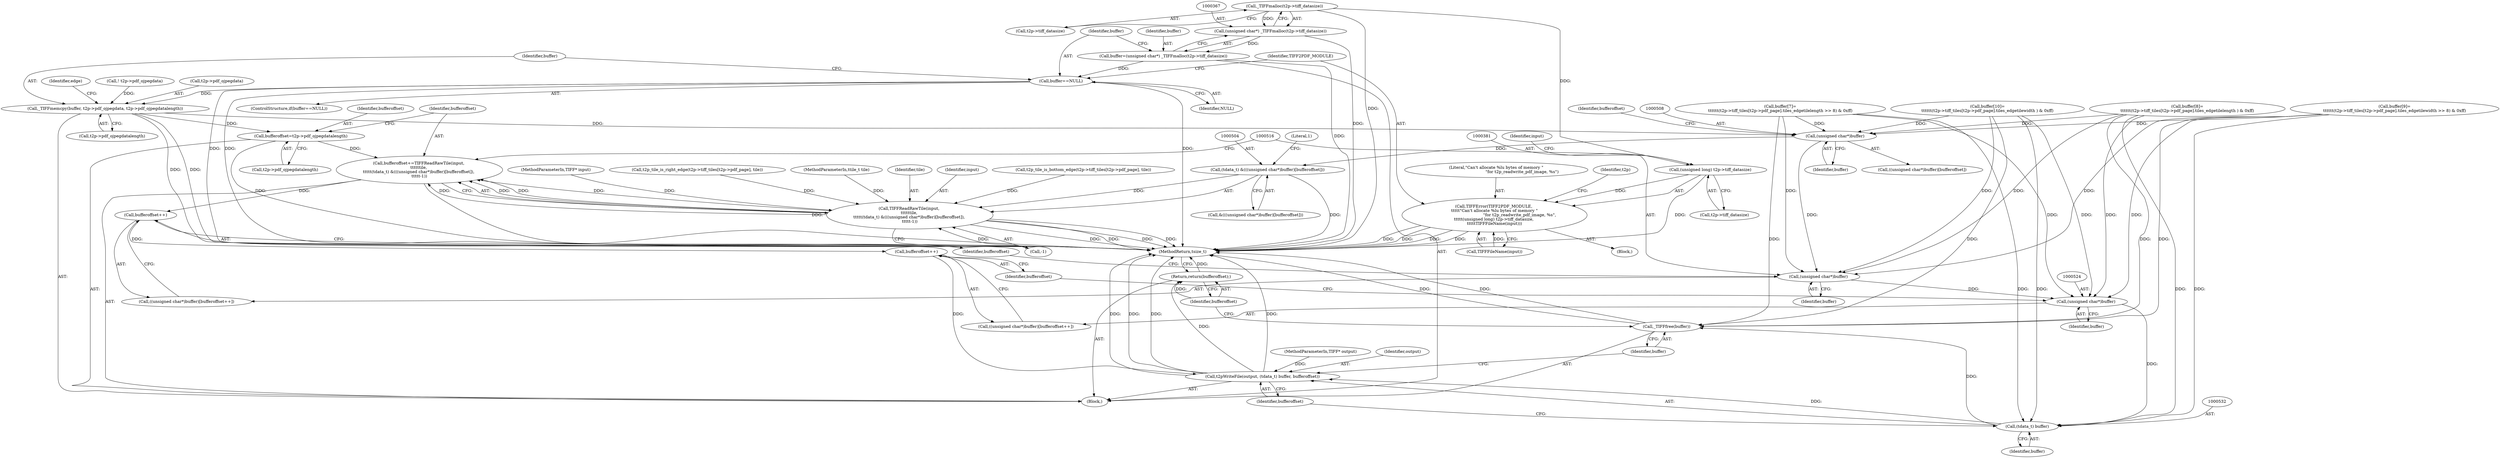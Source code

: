 digraph "0_libtiff_c7153361a4041260719b340f73f2f76@API" {
"1000368" [label="(Call,_TIFFmalloc(t2p->tiff_datasize))"];
"1000366" [label="(Call,(unsigned char*) _TIFFmalloc(t2p->tiff_datasize))"];
"1000364" [label="(Call,buffer=(unsigned char*) _TIFFmalloc(t2p->tiff_datasize))"];
"1000373" [label="(Call,buffer==NULL)"];
"1000394" [label="(Call,_TIFFmemcpy(buffer, t2p->pdf_ojpegdata, t2p->pdf_ojpegdatalength))"];
"1000493" [label="(Call,bufferoffset=t2p->pdf_ojpegdatalength)"];
"1000498" [label="(Call,bufferoffset+=TIFFReadRawTile(input, \n\t\t\t\t\ttile, \n\t\t\t\t\t(tdata_t) &(((unsigned char*)buffer)[bufferoffset]), \n\t\t\t\t\t-1))"];
"1000518" [label="(Call,bufferoffset++)"];
"1000526" [label="(Call,bufferoffset++)"];
"1000529" [label="(Call,t2pWriteFile(output, (tdata_t) buffer, bufferoffset))"];
"1000537" [label="(Return,return(bufferoffset);)"];
"1000507" [label="(Call,(unsigned char*)buffer)"];
"1000503" [label="(Call,(tdata_t) &(((unsigned char*)buffer)[bufferoffset]))"];
"1000500" [label="(Call,TIFFReadRawTile(input, \n\t\t\t\t\ttile, \n\t\t\t\t\t(tdata_t) &(((unsigned char*)buffer)[bufferoffset]), \n\t\t\t\t\t-1))"];
"1000515" [label="(Call,(unsigned char*)buffer)"];
"1000523" [label="(Call,(unsigned char*)buffer)"];
"1000531" [label="(Call,(tdata_t) buffer)"];
"1000535" [label="(Call,_TIFFfree(buffer))"];
"1000380" [label="(Call,(unsigned long) t2p->tiff_datasize)"];
"1000377" [label="(Call,TIFFError(TIFF2PDF_MODULE, \n\t\t\t\t\t\"Can't allocate %lu bytes of memory \"\n                                        \"for t2p_readwrite_pdf_image, %s\", \n\t\t\t\t\t(unsigned long) t2p->tiff_datasize, \n\t\t\t\t\tTIFFFileName(input)))"];
"1000527" [label="(Identifier,bufferoffset)"];
"1000369" [label="(Call,t2p->tiff_datasize)"];
"1000536" [label="(Identifier,buffer)"];
"1000503" [label="(Call,(tdata_t) &(((unsigned char*)buffer)[bufferoffset]))"];
"1000418" [label="(Call,buffer[7]=\n\t\t\t\t\t\t(t2p->tiff_tiles[t2p->pdf_page].tiles_edgetilelength >> 8) & 0xff)"];
"1000451" [label="(Call,t2p_tile_is_right_edge(t2p->tiff_tiles[t2p->pdf_page], tile))"];
"1000112" [label="(MethodParameterIn,ttile_t tile)"];
"1000494" [label="(Identifier,bufferoffset)"];
"1000366" [label="(Call,(unsigned char*) _TIFFmalloc(t2p->tiff_datasize))"];
"1000374" [label="(Identifier,buffer)"];
"1000404" [label="(Identifier,edge)"];
"1001530" [label="(MethodReturn,tsize_t)"];
"1000531" [label="(Call,(tdata_t) buffer)"];
"1000518" [label="(Call,bufferoffset++)"];
"1000533" [label="(Identifier,buffer)"];
"1000511" [label="(Call,-1)"];
"1000493" [label="(Call,bufferoffset=t2p->pdf_ojpegdatalength)"];
"1000519" [label="(Identifier,bufferoffset)"];
"1000538" [label="(Identifier,bufferoffset)"];
"1000365" [label="(Identifier,buffer)"];
"1000523" [label="(Call,(unsigned char*)buffer)"];
"1000376" [label="(Block,)"];
"1000394" [label="(Call,_TIFFmemcpy(buffer, t2p->pdf_ojpegdata, t2p->pdf_ojpegdatalength))"];
"1000389" [label="(Identifier,t2p)"];
"1000502" [label="(Identifier,tile)"];
"1000498" [label="(Call,bufferoffset+=TIFFReadRawTile(input, \n\t\t\t\t\ttile, \n\t\t\t\t\t(tdata_t) &(((unsigned char*)buffer)[bufferoffset]), \n\t\t\t\t\t-1))"];
"1000379" [label="(Literal,\"Can't allocate %lu bytes of memory \"\n                                        \"for t2p_readwrite_pdf_image, %s\")"];
"1000368" [label="(Call,_TIFFmalloc(t2p->tiff_datasize))"];
"1000500" [label="(Call,TIFFReadRawTile(input, \n\t\t\t\t\ttile, \n\t\t\t\t\t(tdata_t) &(((unsigned char*)buffer)[bufferoffset]), \n\t\t\t\t\t-1))"];
"1000382" [label="(Call,t2p->tiff_datasize)"];
"1000435" [label="(Call,buffer[8]=\n\t\t\t\t\t\t(t2p->tiff_tiles[t2p->pdf_page].tiles_edgetilelength ) & 0xff)"];
"1000522" [label="(Call,((unsigned char*)buffer)[bufferoffset++])"];
"1000375" [label="(Identifier,NULL)"];
"1000495" [label="(Call,t2p->pdf_ojpegdatalength)"];
"1000537" [label="(Return,return(bufferoffset);)"];
"1000478" [label="(Call,buffer[10]=\n\t\t\t\t\t\t(t2p->tiff_tiles[t2p->pdf_page].tiles_edgetilewidth ) & 0xff)"];
"1000510" [label="(Identifier,bufferoffset)"];
"1000378" [label="(Identifier,TIFF2PDF_MODULE)"];
"1000395" [label="(Identifier,buffer)"];
"1000372" [label="(ControlStructure,if(buffer==NULL))"];
"1000515" [label="(Call,(unsigned char*)buffer)"];
"1000505" [label="(Call,&(((unsigned char*)buffer)[bufferoffset]))"];
"1000501" [label="(Identifier,input)"];
"1000380" [label="(Call,(unsigned long) t2p->tiff_datasize)"];
"1000110" [label="(MethodParameterIn,TIFF* input)"];
"1000111" [label="(MethodParameterIn,TIFF* output)"];
"1000364" [label="(Call,buffer=(unsigned char*) _TIFFmalloc(t2p->tiff_datasize))"];
"1000509" [label="(Identifier,buffer)"];
"1000385" [label="(Call,TIFFFileName(input))"];
"1000386" [label="(Identifier,input)"];
"1000525" [label="(Identifier,buffer)"];
"1000345" [label="(Block,)"];
"1000506" [label="(Call,((unsigned char*)buffer)[bufferoffset])"];
"1000512" [label="(Literal,1)"];
"1000461" [label="(Call,buffer[9]=\n\t\t\t\t\t\t(t2p->tiff_tiles[t2p->pdf_page].tiles_edgetilewidth >> 8) & 0xff)"];
"1000185" [label="(Call,t2p_tile_is_bottom_edge(t2p->tiff_tiles[t2p->pdf_page], tile))"];
"1000534" [label="(Identifier,bufferoffset)"];
"1000507" [label="(Call,(unsigned char*)buffer)"];
"1000499" [label="(Identifier,bufferoffset)"];
"1000399" [label="(Call,t2p->pdf_ojpegdatalength)"];
"1000347" [label="(Call,! t2p->pdf_ojpegdata)"];
"1000530" [label="(Identifier,output)"];
"1000517" [label="(Identifier,buffer)"];
"1000535" [label="(Call,_TIFFfree(buffer))"];
"1000526" [label="(Call,bufferoffset++)"];
"1000373" [label="(Call,buffer==NULL)"];
"1000514" [label="(Call,((unsigned char*)buffer)[bufferoffset++])"];
"1000529" [label="(Call,t2pWriteFile(output, (tdata_t) buffer, bufferoffset))"];
"1000396" [label="(Call,t2p->pdf_ojpegdata)"];
"1000377" [label="(Call,TIFFError(TIFF2PDF_MODULE, \n\t\t\t\t\t\"Can't allocate %lu bytes of memory \"\n                                        \"for t2p_readwrite_pdf_image, %s\", \n\t\t\t\t\t(unsigned long) t2p->tiff_datasize, \n\t\t\t\t\tTIFFFileName(input)))"];
"1000368" -> "1000366"  [label="AST: "];
"1000368" -> "1000369"  [label="CFG: "];
"1000369" -> "1000368"  [label="AST: "];
"1000366" -> "1000368"  [label="CFG: "];
"1000368" -> "1001530"  [label="DDG: "];
"1000368" -> "1000366"  [label="DDG: "];
"1000368" -> "1000380"  [label="DDG: "];
"1000366" -> "1000364"  [label="AST: "];
"1000367" -> "1000366"  [label="AST: "];
"1000364" -> "1000366"  [label="CFG: "];
"1000366" -> "1001530"  [label="DDG: "];
"1000366" -> "1000364"  [label="DDG: "];
"1000364" -> "1000345"  [label="AST: "];
"1000365" -> "1000364"  [label="AST: "];
"1000374" -> "1000364"  [label="CFG: "];
"1000364" -> "1001530"  [label="DDG: "];
"1000364" -> "1000373"  [label="DDG: "];
"1000373" -> "1000372"  [label="AST: "];
"1000373" -> "1000375"  [label="CFG: "];
"1000374" -> "1000373"  [label="AST: "];
"1000375" -> "1000373"  [label="AST: "];
"1000378" -> "1000373"  [label="CFG: "];
"1000395" -> "1000373"  [label="CFG: "];
"1000373" -> "1001530"  [label="DDG: "];
"1000373" -> "1001530"  [label="DDG: "];
"1000373" -> "1001530"  [label="DDG: "];
"1000373" -> "1000394"  [label="DDG: "];
"1000394" -> "1000345"  [label="AST: "];
"1000394" -> "1000399"  [label="CFG: "];
"1000395" -> "1000394"  [label="AST: "];
"1000396" -> "1000394"  [label="AST: "];
"1000399" -> "1000394"  [label="AST: "];
"1000404" -> "1000394"  [label="CFG: "];
"1000394" -> "1001530"  [label="DDG: "];
"1000394" -> "1001530"  [label="DDG: "];
"1000347" -> "1000394"  [label="DDG: "];
"1000394" -> "1000493"  [label="DDG: "];
"1000394" -> "1000507"  [label="DDG: "];
"1000493" -> "1000345"  [label="AST: "];
"1000493" -> "1000495"  [label="CFG: "];
"1000494" -> "1000493"  [label="AST: "];
"1000495" -> "1000493"  [label="AST: "];
"1000499" -> "1000493"  [label="CFG: "];
"1000493" -> "1001530"  [label="DDG: "];
"1000493" -> "1000498"  [label="DDG: "];
"1000498" -> "1000345"  [label="AST: "];
"1000498" -> "1000500"  [label="CFG: "];
"1000499" -> "1000498"  [label="AST: "];
"1000500" -> "1000498"  [label="AST: "];
"1000516" -> "1000498"  [label="CFG: "];
"1000498" -> "1001530"  [label="DDG: "];
"1000500" -> "1000498"  [label="DDG: "];
"1000500" -> "1000498"  [label="DDG: "];
"1000500" -> "1000498"  [label="DDG: "];
"1000500" -> "1000498"  [label="DDG: "];
"1000498" -> "1000518"  [label="DDG: "];
"1000518" -> "1000514"  [label="AST: "];
"1000518" -> "1000519"  [label="CFG: "];
"1000519" -> "1000518"  [label="AST: "];
"1000514" -> "1000518"  [label="CFG: "];
"1000518" -> "1000526"  [label="DDG: "];
"1000526" -> "1000522"  [label="AST: "];
"1000526" -> "1000527"  [label="CFG: "];
"1000527" -> "1000526"  [label="AST: "];
"1000522" -> "1000526"  [label="CFG: "];
"1000526" -> "1000529"  [label="DDG: "];
"1000529" -> "1000345"  [label="AST: "];
"1000529" -> "1000534"  [label="CFG: "];
"1000530" -> "1000529"  [label="AST: "];
"1000531" -> "1000529"  [label="AST: "];
"1000534" -> "1000529"  [label="AST: "];
"1000536" -> "1000529"  [label="CFG: "];
"1000529" -> "1001530"  [label="DDG: "];
"1000529" -> "1001530"  [label="DDG: "];
"1000529" -> "1001530"  [label="DDG: "];
"1000529" -> "1001530"  [label="DDG: "];
"1000111" -> "1000529"  [label="DDG: "];
"1000531" -> "1000529"  [label="DDG: "];
"1000529" -> "1000537"  [label="DDG: "];
"1000537" -> "1000345"  [label="AST: "];
"1000537" -> "1000538"  [label="CFG: "];
"1000538" -> "1000537"  [label="AST: "];
"1001530" -> "1000537"  [label="CFG: "];
"1000537" -> "1001530"  [label="DDG: "];
"1000538" -> "1000537"  [label="DDG: "];
"1000507" -> "1000506"  [label="AST: "];
"1000507" -> "1000509"  [label="CFG: "];
"1000508" -> "1000507"  [label="AST: "];
"1000509" -> "1000507"  [label="AST: "];
"1000510" -> "1000507"  [label="CFG: "];
"1000507" -> "1000503"  [label="DDG: "];
"1000435" -> "1000507"  [label="DDG: "];
"1000478" -> "1000507"  [label="DDG: "];
"1000461" -> "1000507"  [label="DDG: "];
"1000418" -> "1000507"  [label="DDG: "];
"1000507" -> "1000515"  [label="DDG: "];
"1000503" -> "1000500"  [label="AST: "];
"1000503" -> "1000505"  [label="CFG: "];
"1000504" -> "1000503"  [label="AST: "];
"1000505" -> "1000503"  [label="AST: "];
"1000512" -> "1000503"  [label="CFG: "];
"1000503" -> "1001530"  [label="DDG: "];
"1000503" -> "1000500"  [label="DDG: "];
"1000500" -> "1000511"  [label="CFG: "];
"1000501" -> "1000500"  [label="AST: "];
"1000502" -> "1000500"  [label="AST: "];
"1000511" -> "1000500"  [label="AST: "];
"1000500" -> "1001530"  [label="DDG: "];
"1000500" -> "1001530"  [label="DDG: "];
"1000500" -> "1001530"  [label="DDG: "];
"1000500" -> "1001530"  [label="DDG: "];
"1000110" -> "1000500"  [label="DDG: "];
"1000451" -> "1000500"  [label="DDG: "];
"1000185" -> "1000500"  [label="DDG: "];
"1000112" -> "1000500"  [label="DDG: "];
"1000511" -> "1000500"  [label="DDG: "];
"1000515" -> "1000514"  [label="AST: "];
"1000515" -> "1000517"  [label="CFG: "];
"1000516" -> "1000515"  [label="AST: "];
"1000517" -> "1000515"  [label="AST: "];
"1000519" -> "1000515"  [label="CFG: "];
"1000435" -> "1000515"  [label="DDG: "];
"1000478" -> "1000515"  [label="DDG: "];
"1000461" -> "1000515"  [label="DDG: "];
"1000418" -> "1000515"  [label="DDG: "];
"1000515" -> "1000523"  [label="DDG: "];
"1000523" -> "1000522"  [label="AST: "];
"1000523" -> "1000525"  [label="CFG: "];
"1000524" -> "1000523"  [label="AST: "];
"1000525" -> "1000523"  [label="AST: "];
"1000527" -> "1000523"  [label="CFG: "];
"1000435" -> "1000523"  [label="DDG: "];
"1000478" -> "1000523"  [label="DDG: "];
"1000461" -> "1000523"  [label="DDG: "];
"1000418" -> "1000523"  [label="DDG: "];
"1000523" -> "1000531"  [label="DDG: "];
"1000531" -> "1000533"  [label="CFG: "];
"1000532" -> "1000531"  [label="AST: "];
"1000533" -> "1000531"  [label="AST: "];
"1000534" -> "1000531"  [label="CFG: "];
"1000435" -> "1000531"  [label="DDG: "];
"1000478" -> "1000531"  [label="DDG: "];
"1000461" -> "1000531"  [label="DDG: "];
"1000418" -> "1000531"  [label="DDG: "];
"1000531" -> "1000535"  [label="DDG: "];
"1000535" -> "1000345"  [label="AST: "];
"1000535" -> "1000536"  [label="CFG: "];
"1000536" -> "1000535"  [label="AST: "];
"1000538" -> "1000535"  [label="CFG: "];
"1000535" -> "1001530"  [label="DDG: "];
"1000535" -> "1001530"  [label="DDG: "];
"1000435" -> "1000535"  [label="DDG: "];
"1000478" -> "1000535"  [label="DDG: "];
"1000461" -> "1000535"  [label="DDG: "];
"1000418" -> "1000535"  [label="DDG: "];
"1000380" -> "1000377"  [label="AST: "];
"1000380" -> "1000382"  [label="CFG: "];
"1000381" -> "1000380"  [label="AST: "];
"1000382" -> "1000380"  [label="AST: "];
"1000386" -> "1000380"  [label="CFG: "];
"1000380" -> "1001530"  [label="DDG: "];
"1000380" -> "1000377"  [label="DDG: "];
"1000377" -> "1000376"  [label="AST: "];
"1000377" -> "1000385"  [label="CFG: "];
"1000378" -> "1000377"  [label="AST: "];
"1000379" -> "1000377"  [label="AST: "];
"1000385" -> "1000377"  [label="AST: "];
"1000389" -> "1000377"  [label="CFG: "];
"1000377" -> "1001530"  [label="DDG: "];
"1000377" -> "1001530"  [label="DDG: "];
"1000377" -> "1001530"  [label="DDG: "];
"1000377" -> "1001530"  [label="DDG: "];
"1000385" -> "1000377"  [label="DDG: "];
}

